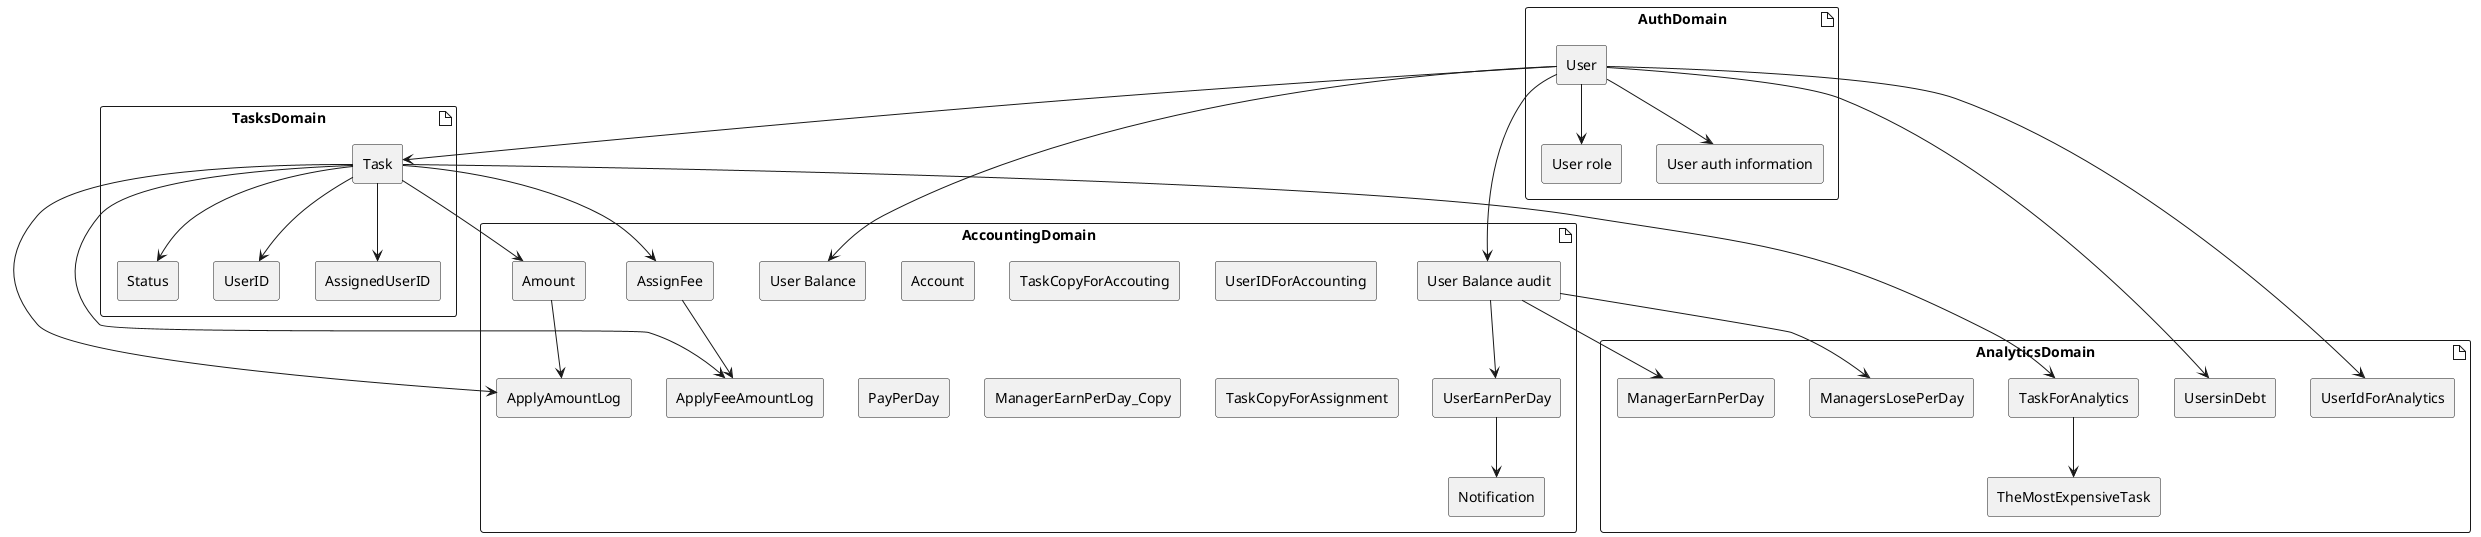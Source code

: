 @startuml Domains

artifact AuthDomain {
    rectangle User
    rectangle "User role" as ur
    rectangle "User auth information" as uai
}

artifact TasksDomain {
    rectangle Task
    rectangle Status
    rectangle UserID
    rectangle AssignedUserID
}

artifact AccountingDomain {
    rectangle Account
    rectangle TaskCopyForAccouting
    rectangle UserIDForAccounting
    rectangle UserEarnPerDay
    rectangle "User Balance" as ub
    rectangle "User Balance audit" as uba
    rectangle Notification
    rectangle PayPerDay
    rectangle ManagerEarnPerDay_Copy
    rectangle ApplyFeeAmountLog
    rectangle ApplyAmountLog
    rectangle TaskCopyForAssignment	
    rectangle Amount
    rectangle AssignFee
}

artifact AnalyticsDomain {
    rectangle UsersinDebt
    rectangle UserIdForAnalytics
    rectangle TaskForAnalytics
    rectangle TheMostExpensiveTask
    rectangle ManagerEarnPerDay
    rectangle ManagersLosePerDay
}


User --> ur
User --> uai
User --> ub
User --> uba
User --> Task
Task --> Status
Task --> Amount
Task --> UserID
Task --> AssignedUserID
Task --> AssignFee
uba --> UserEarnPerDay
uba --> ManagerEarnPerDay
uba --> ManagersLosePerDay
UserEarnPerDay --> Notification
User --> UserIdForAnalytics
TaskForAnalytics --> TheMostExpensiveTask
Task --> ApplyFeeAmountLog
Task --> ApplyAmountLog
AssignFee --> ApplyFeeAmountLog
Task --> TaskForAnalytics
User --> UsersinDebt
Amount --> ApplyAmountLog
@enduml
